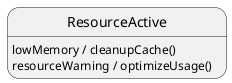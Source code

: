 @startuml
state ResourceActive {
    ResourceActive: lowMemory / cleanupCache()
    ResourceActive: resourceWarning / optimizeUsage()
}
@enduml

@startuml
state DisplayingForm {
    DisplayingForm: validateField / showFieldError()
    DisplayingForm: updateValue / refreshDisplay()
    DisplayingForm: formatInput / reformatField()
}
@enduml
